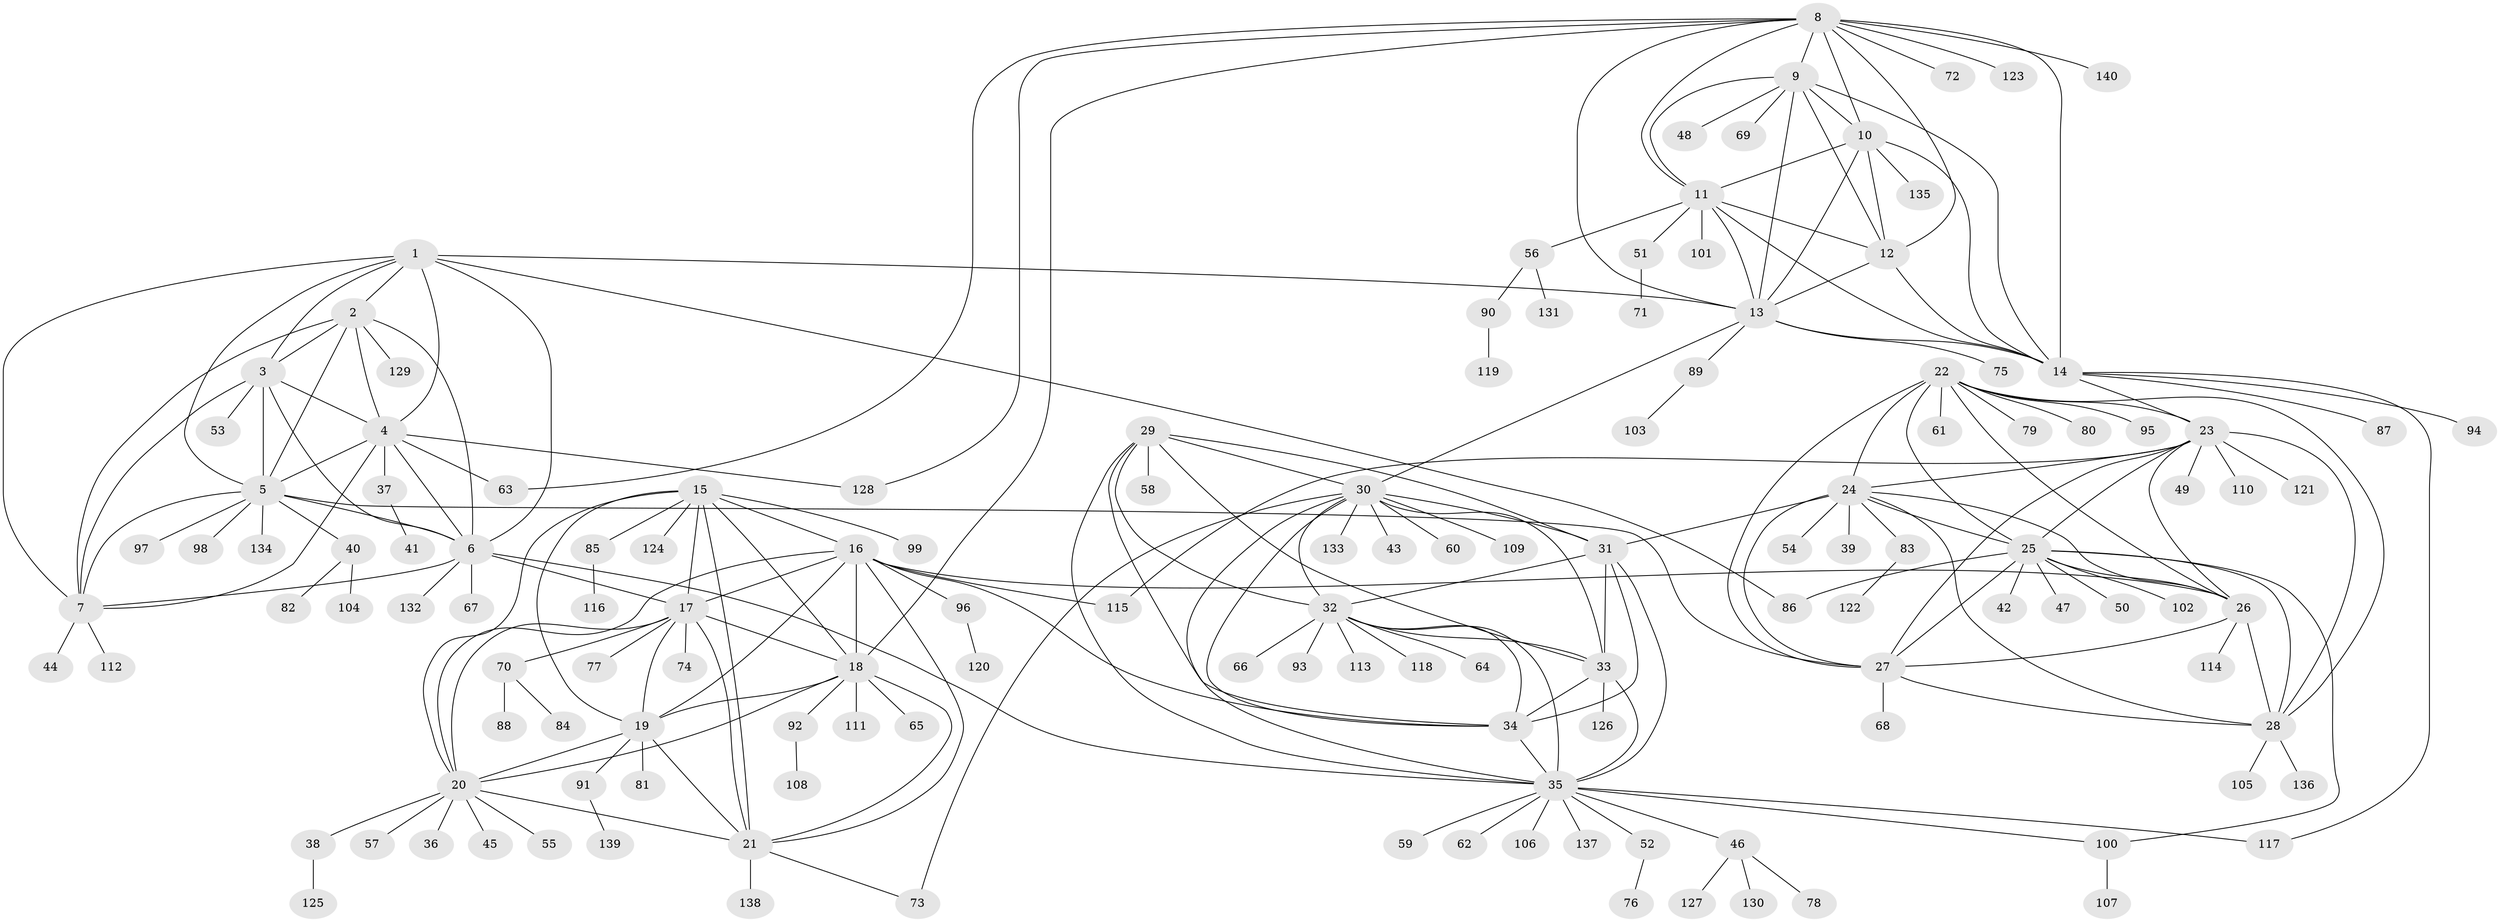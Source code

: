 // coarse degree distribution, {13: 0.01818181818181818, 6: 0.05454545454545454, 9: 0.03636363636363636, 20: 0.00909090909090909, 14: 0.00909090909090909, 5: 0.01818181818181818, 8: 0.01818181818181818, 4: 0.00909090909090909, 12: 0.00909090909090909, 7: 0.01818181818181818, 10: 0.01818181818181818, 11: 0.00909090909090909, 1: 0.6454545454545455, 2: 0.10909090909090909, 3: 0.01818181818181818}
// Generated by graph-tools (version 1.1) at 2025/24/03/03/25 07:24:15]
// undirected, 140 vertices, 227 edges
graph export_dot {
graph [start="1"]
  node [color=gray90,style=filled];
  1;
  2;
  3;
  4;
  5;
  6;
  7;
  8;
  9;
  10;
  11;
  12;
  13;
  14;
  15;
  16;
  17;
  18;
  19;
  20;
  21;
  22;
  23;
  24;
  25;
  26;
  27;
  28;
  29;
  30;
  31;
  32;
  33;
  34;
  35;
  36;
  37;
  38;
  39;
  40;
  41;
  42;
  43;
  44;
  45;
  46;
  47;
  48;
  49;
  50;
  51;
  52;
  53;
  54;
  55;
  56;
  57;
  58;
  59;
  60;
  61;
  62;
  63;
  64;
  65;
  66;
  67;
  68;
  69;
  70;
  71;
  72;
  73;
  74;
  75;
  76;
  77;
  78;
  79;
  80;
  81;
  82;
  83;
  84;
  85;
  86;
  87;
  88;
  89;
  90;
  91;
  92;
  93;
  94;
  95;
  96;
  97;
  98;
  99;
  100;
  101;
  102;
  103;
  104;
  105;
  106;
  107;
  108;
  109;
  110;
  111;
  112;
  113;
  114;
  115;
  116;
  117;
  118;
  119;
  120;
  121;
  122;
  123;
  124;
  125;
  126;
  127;
  128;
  129;
  130;
  131;
  132;
  133;
  134;
  135;
  136;
  137;
  138;
  139;
  140;
  1 -- 2;
  1 -- 3;
  1 -- 4;
  1 -- 5;
  1 -- 6;
  1 -- 7;
  1 -- 13;
  1 -- 86;
  2 -- 3;
  2 -- 4;
  2 -- 5;
  2 -- 6;
  2 -- 7;
  2 -- 129;
  3 -- 4;
  3 -- 5;
  3 -- 6;
  3 -- 7;
  3 -- 53;
  4 -- 5;
  4 -- 6;
  4 -- 7;
  4 -- 37;
  4 -- 63;
  4 -- 128;
  5 -- 6;
  5 -- 7;
  5 -- 27;
  5 -- 40;
  5 -- 97;
  5 -- 98;
  5 -- 134;
  6 -- 7;
  6 -- 17;
  6 -- 35;
  6 -- 67;
  6 -- 132;
  7 -- 44;
  7 -- 112;
  8 -- 9;
  8 -- 10;
  8 -- 11;
  8 -- 12;
  8 -- 13;
  8 -- 14;
  8 -- 18;
  8 -- 63;
  8 -- 72;
  8 -- 123;
  8 -- 128;
  8 -- 140;
  9 -- 10;
  9 -- 11;
  9 -- 12;
  9 -- 13;
  9 -- 14;
  9 -- 48;
  9 -- 69;
  10 -- 11;
  10 -- 12;
  10 -- 13;
  10 -- 14;
  10 -- 135;
  11 -- 12;
  11 -- 13;
  11 -- 14;
  11 -- 51;
  11 -- 56;
  11 -- 101;
  12 -- 13;
  12 -- 14;
  13 -- 14;
  13 -- 30;
  13 -- 75;
  13 -- 89;
  14 -- 23;
  14 -- 87;
  14 -- 94;
  14 -- 117;
  15 -- 16;
  15 -- 17;
  15 -- 18;
  15 -- 19;
  15 -- 20;
  15 -- 21;
  15 -- 85;
  15 -- 99;
  15 -- 124;
  16 -- 17;
  16 -- 18;
  16 -- 19;
  16 -- 20;
  16 -- 21;
  16 -- 26;
  16 -- 34;
  16 -- 96;
  16 -- 115;
  17 -- 18;
  17 -- 19;
  17 -- 20;
  17 -- 21;
  17 -- 70;
  17 -- 74;
  17 -- 77;
  18 -- 19;
  18 -- 20;
  18 -- 21;
  18 -- 65;
  18 -- 92;
  18 -- 111;
  19 -- 20;
  19 -- 21;
  19 -- 81;
  19 -- 91;
  20 -- 21;
  20 -- 36;
  20 -- 38;
  20 -- 45;
  20 -- 55;
  20 -- 57;
  21 -- 73;
  21 -- 138;
  22 -- 23;
  22 -- 24;
  22 -- 25;
  22 -- 26;
  22 -- 27;
  22 -- 28;
  22 -- 61;
  22 -- 79;
  22 -- 80;
  22 -- 95;
  23 -- 24;
  23 -- 25;
  23 -- 26;
  23 -- 27;
  23 -- 28;
  23 -- 49;
  23 -- 110;
  23 -- 115;
  23 -- 121;
  24 -- 25;
  24 -- 26;
  24 -- 27;
  24 -- 28;
  24 -- 31;
  24 -- 39;
  24 -- 54;
  24 -- 83;
  25 -- 26;
  25 -- 27;
  25 -- 28;
  25 -- 42;
  25 -- 47;
  25 -- 50;
  25 -- 86;
  25 -- 100;
  25 -- 102;
  26 -- 27;
  26 -- 28;
  26 -- 114;
  27 -- 28;
  27 -- 68;
  28 -- 105;
  28 -- 136;
  29 -- 30;
  29 -- 31;
  29 -- 32;
  29 -- 33;
  29 -- 34;
  29 -- 35;
  29 -- 58;
  30 -- 31;
  30 -- 32;
  30 -- 33;
  30 -- 34;
  30 -- 35;
  30 -- 43;
  30 -- 60;
  30 -- 73;
  30 -- 109;
  30 -- 133;
  31 -- 32;
  31 -- 33;
  31 -- 34;
  31 -- 35;
  32 -- 33;
  32 -- 34;
  32 -- 35;
  32 -- 64;
  32 -- 66;
  32 -- 93;
  32 -- 113;
  32 -- 118;
  33 -- 34;
  33 -- 35;
  33 -- 126;
  34 -- 35;
  35 -- 46;
  35 -- 52;
  35 -- 59;
  35 -- 62;
  35 -- 100;
  35 -- 106;
  35 -- 117;
  35 -- 137;
  37 -- 41;
  38 -- 125;
  40 -- 82;
  40 -- 104;
  46 -- 78;
  46 -- 127;
  46 -- 130;
  51 -- 71;
  52 -- 76;
  56 -- 90;
  56 -- 131;
  70 -- 84;
  70 -- 88;
  83 -- 122;
  85 -- 116;
  89 -- 103;
  90 -- 119;
  91 -- 139;
  92 -- 108;
  96 -- 120;
  100 -- 107;
}
